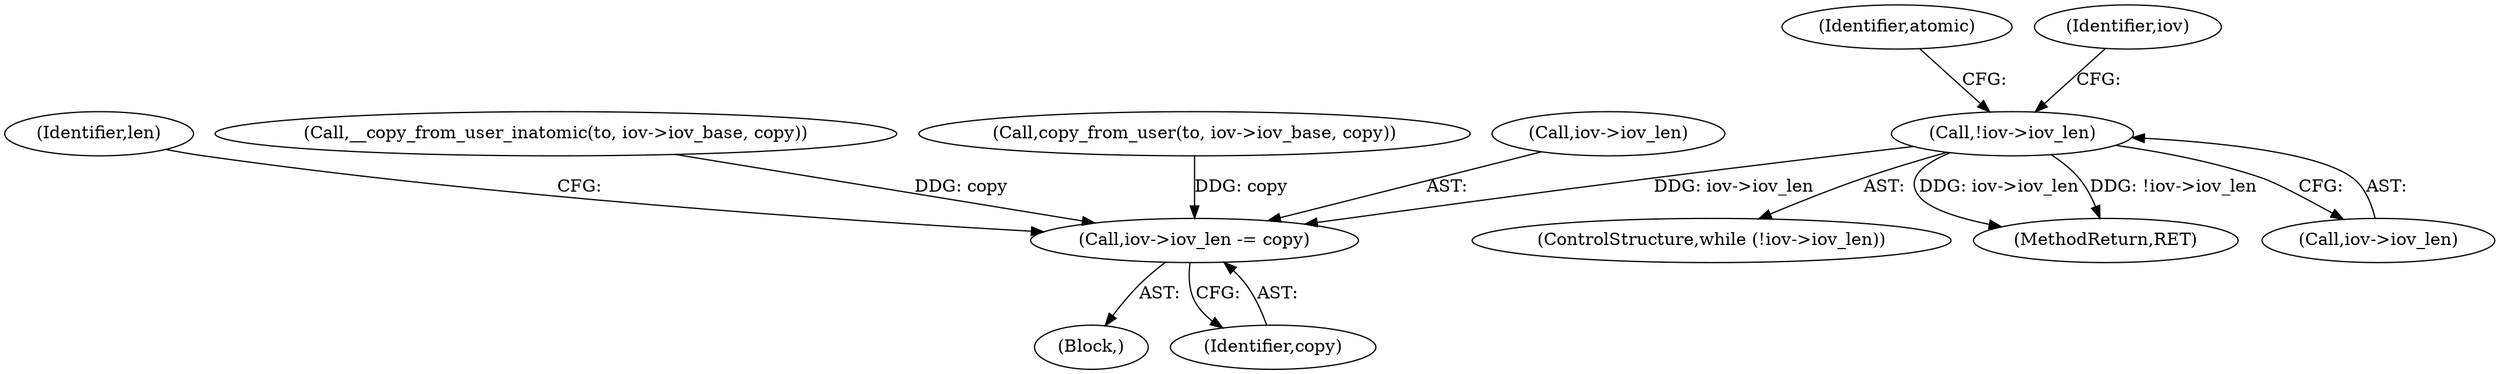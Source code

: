 digraph "1_linux_f0d1bec9d58d4c038d0ac958c9af82be6eb18045_0@pointer" {
"1000113" [label="(Call,!iov->iov_len)"];
"1000155" [label="(Call,iov->iov_len -= copy)"];
"1000120" [label="(Identifier,atomic)"];
"1000109" [label="(Identifier,len)"];
"1000113" [label="(Call,!iov->iov_len)"];
"1000111" [label="(Block,)"];
"1000123" [label="(Call,__copy_from_user_inatomic(to, iov->iov_base, copy))"];
"1000118" [label="(Identifier,iov)"];
"1000112" [label="(ControlStructure,while (!iov->iov_len))"];
"1000162" [label="(MethodReturn,RET)"];
"1000135" [label="(Call,copy_from_user(to, iov->iov_base, copy))"];
"1000156" [label="(Call,iov->iov_len)"];
"1000155" [label="(Call,iov->iov_len -= copy)"];
"1000114" [label="(Call,iov->iov_len)"];
"1000159" [label="(Identifier,copy)"];
"1000113" -> "1000112"  [label="AST: "];
"1000113" -> "1000114"  [label="CFG: "];
"1000114" -> "1000113"  [label="AST: "];
"1000118" -> "1000113"  [label="CFG: "];
"1000120" -> "1000113"  [label="CFG: "];
"1000113" -> "1000162"  [label="DDG: iov->iov_len"];
"1000113" -> "1000162"  [label="DDG: !iov->iov_len"];
"1000113" -> "1000155"  [label="DDG: iov->iov_len"];
"1000155" -> "1000111"  [label="AST: "];
"1000155" -> "1000159"  [label="CFG: "];
"1000156" -> "1000155"  [label="AST: "];
"1000159" -> "1000155"  [label="AST: "];
"1000109" -> "1000155"  [label="CFG: "];
"1000135" -> "1000155"  [label="DDG: copy"];
"1000123" -> "1000155"  [label="DDG: copy"];
}
